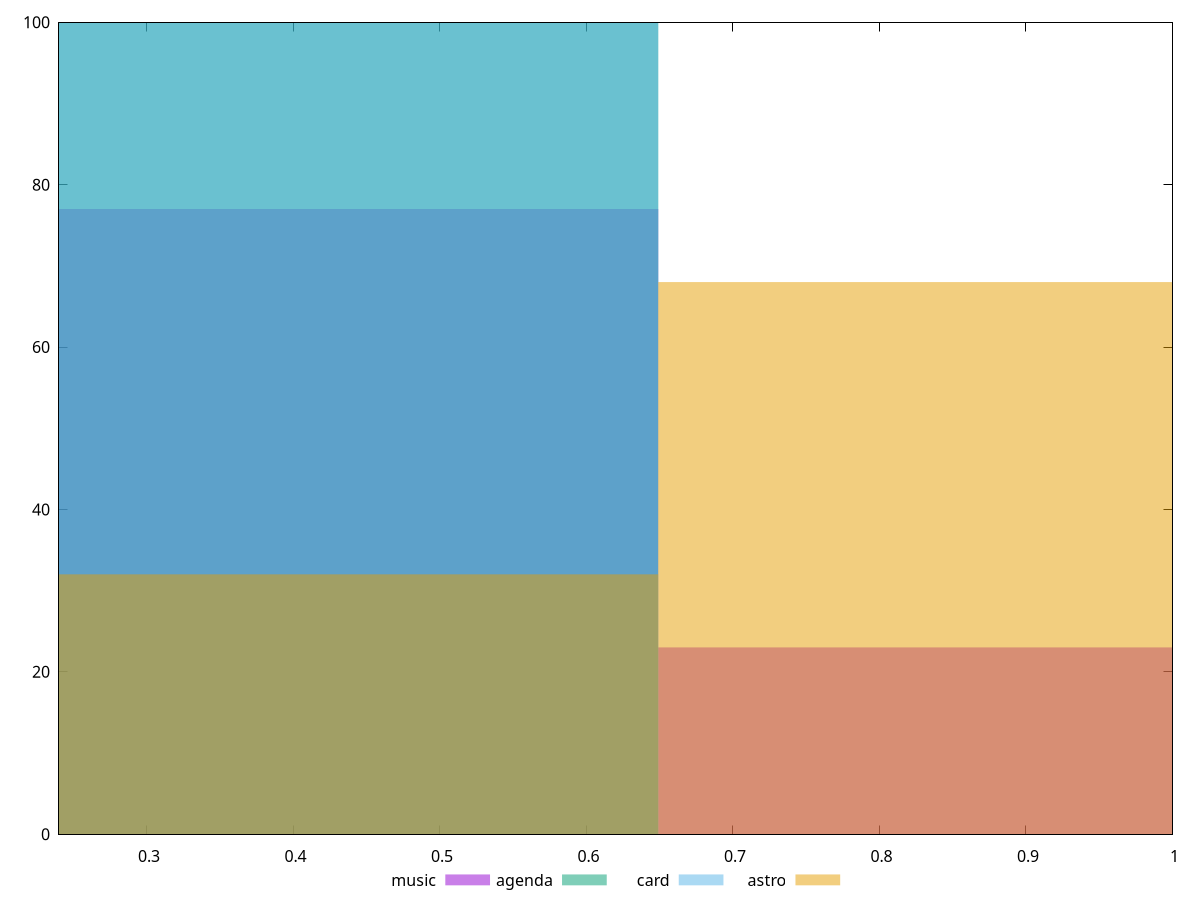 reset

$music <<EOF
0.8653258962947907 23
0.43266294814739537 77
EOF

$agenda <<EOF
0.43266294814739537 100
EOF

$card <<EOF
0.43266294814739537 100
EOF

$astro <<EOF
0.43266294814739537 32
0.8653258962947907 68
EOF

set key outside below
set boxwidth 0.43266294814739537
set xrange [0.24:1]
set yrange [0:100]
set trange [0:100]
set style fill transparent solid 0.5 noborder
set terminal svg size 640, 520 enhanced background rgb 'white'
set output "reports/report_00028_2021-02-24T12-49-42.674Z/uses-http2/comparison/histogram/all_score.svg"

plot $music title "music" with boxes, \
     $agenda title "agenda" with boxes, \
     $card title "card" with boxes, \
     $astro title "astro" with boxes

reset
